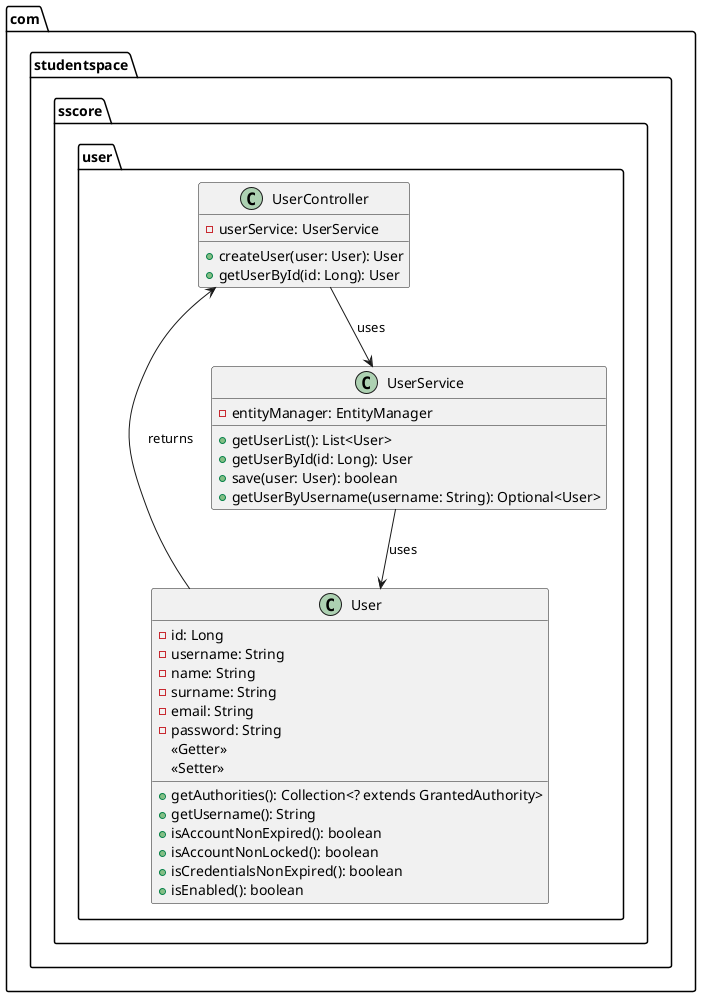 @startuml

package "com.studentspace.sscore.user" {
    class User {
        - id: Long
        - username: String
        - name: String
        - surname: String
        - email: String
        - password: String
        <<Getter>>
        <<Setter>>
        + getAuthorities(): Collection<? extends GrantedAuthority>
        + getUsername(): String
        + isAccountNonExpired(): boolean
        + isAccountNonLocked(): boolean
        + isCredentialsNonExpired(): boolean
        + isEnabled(): boolean
    }

    class UserController {
        - userService: UserService
        + createUser(user: User): User
        + getUserById(id: Long): User
    }

    class UserService {
        - entityManager: EntityManager
        + getUserList(): List<User>
        + getUserById(id: Long): User
        + save(user: User): boolean
        + getUserByUsername(username: String): Optional<User>
    }
}

UserController --> UserService : uses
UserService --> User : uses
UserController <-- User : returns
@enduml
